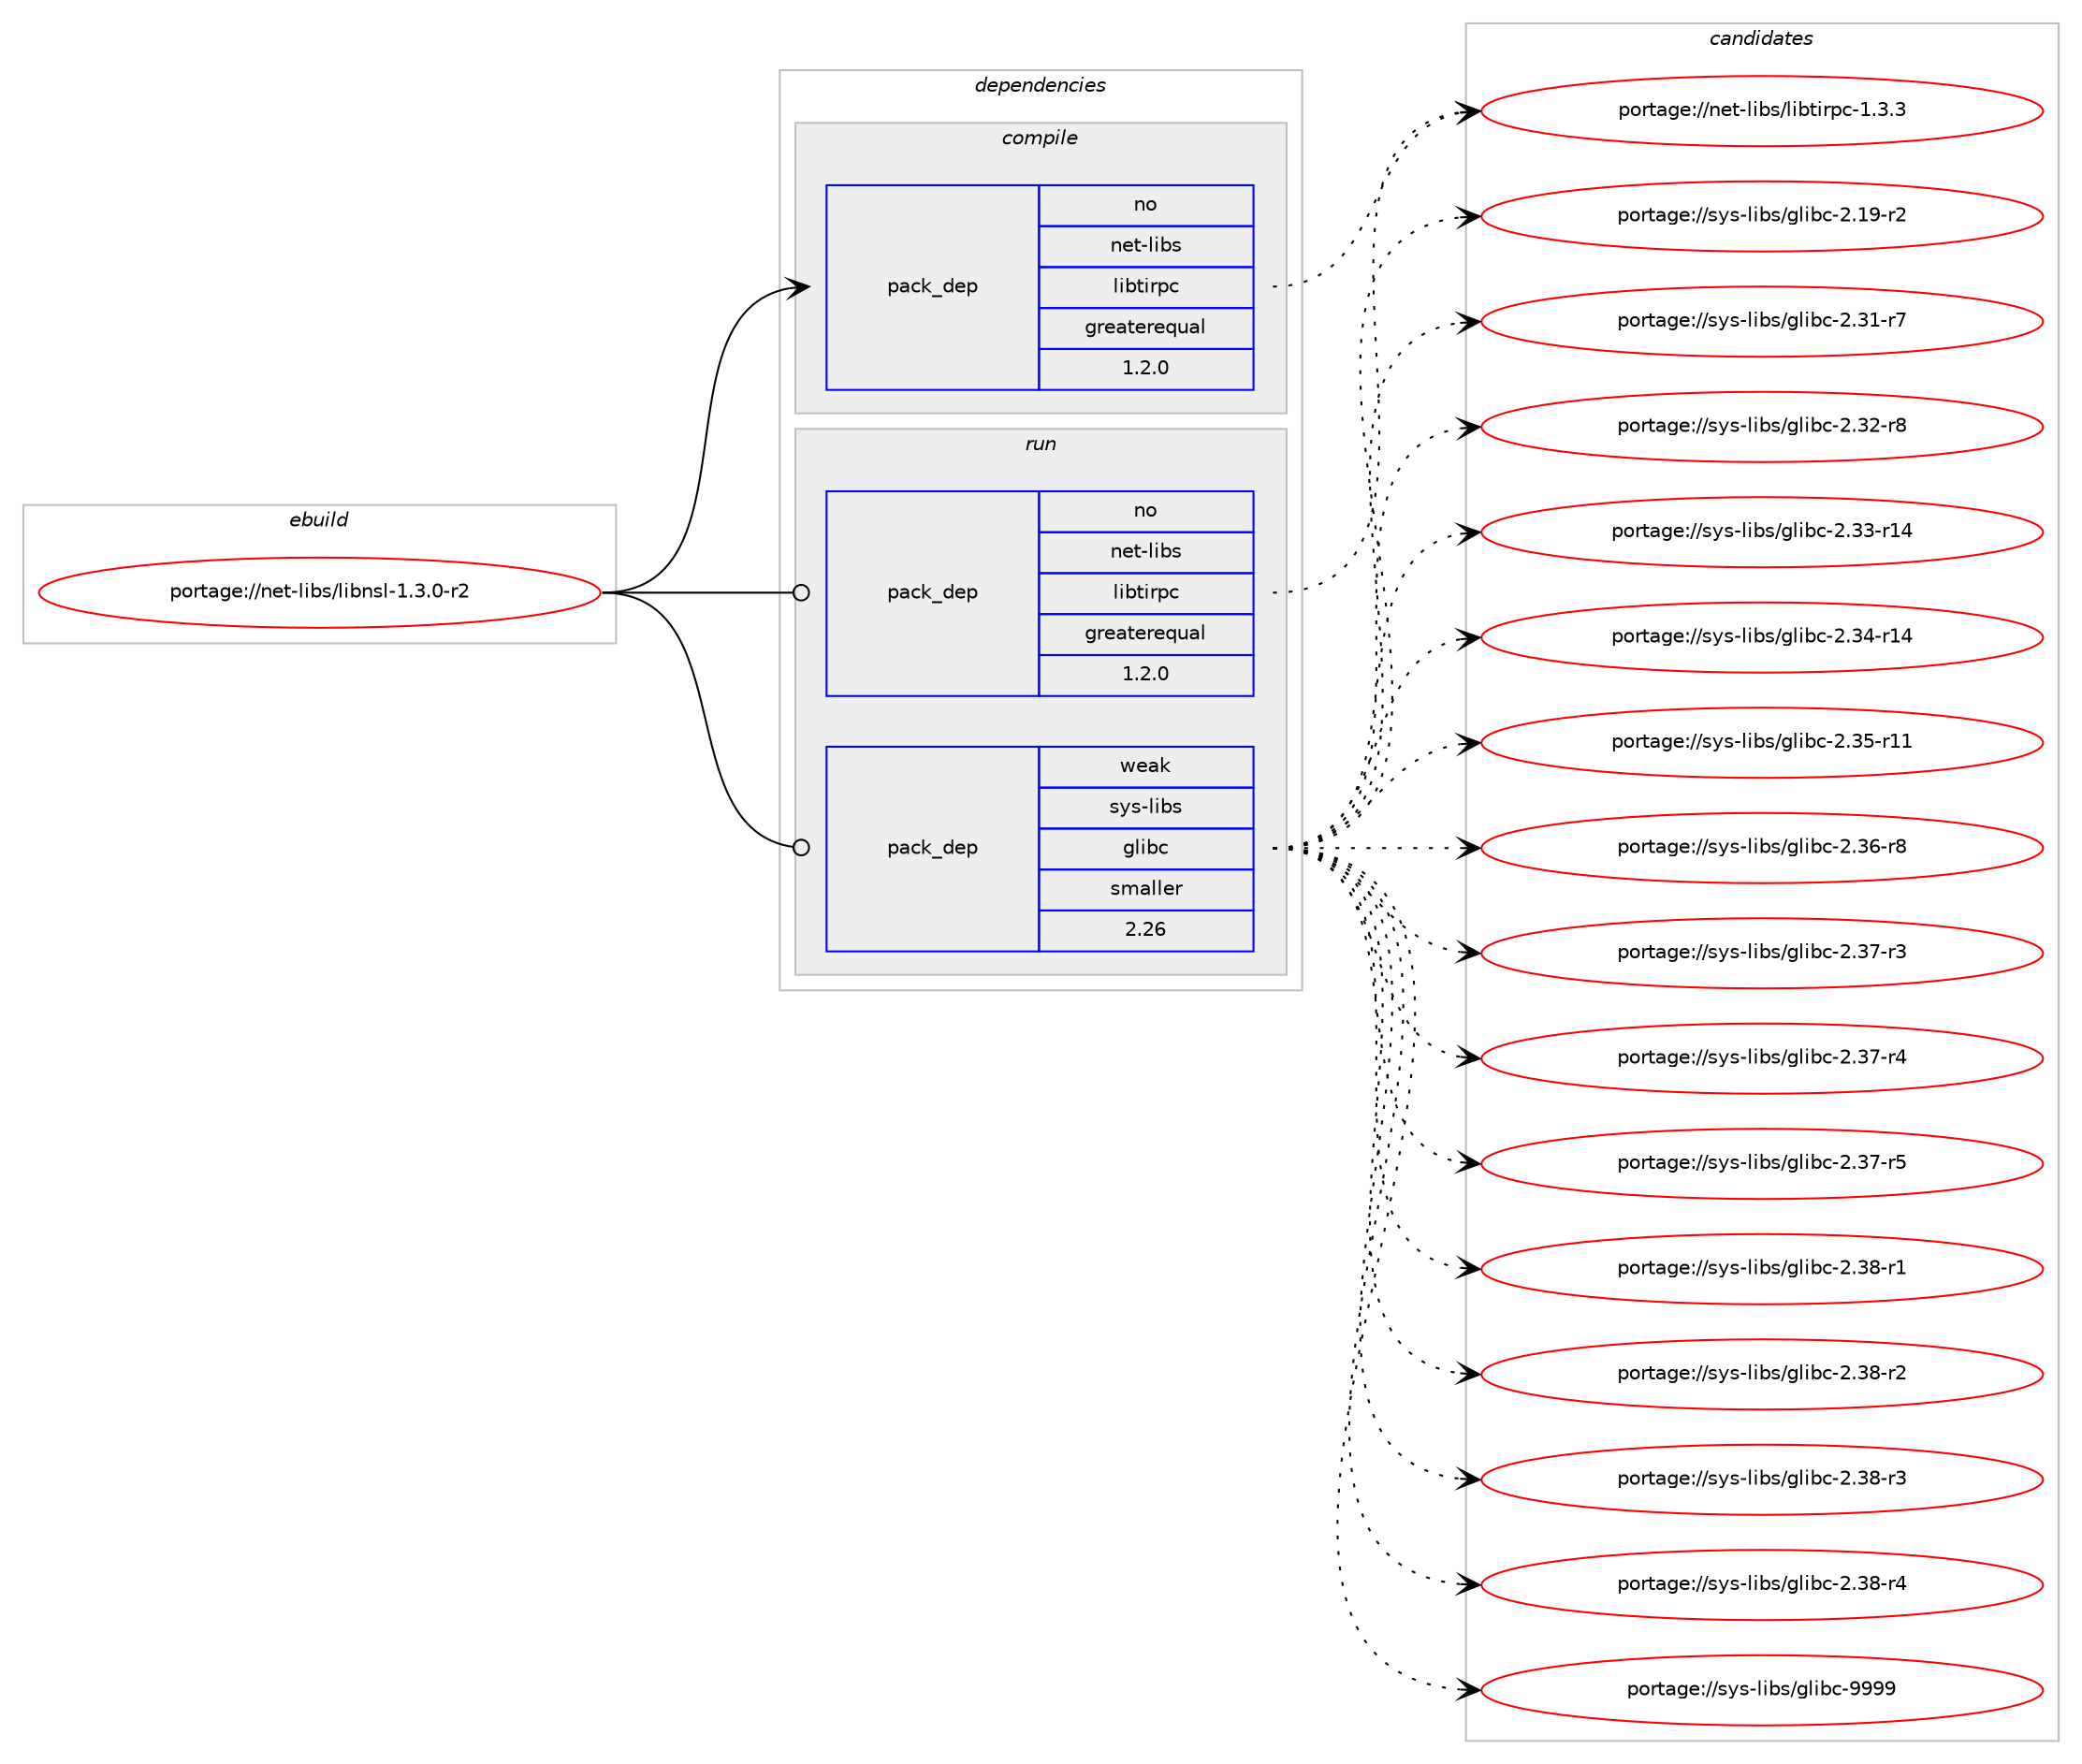 digraph prolog {

# *************
# Graph options
# *************

newrank=true;
concentrate=true;
compound=true;
graph [rankdir=LR,fontname=Helvetica,fontsize=10,ranksep=1.5];#, ranksep=2.5, nodesep=0.2];
edge  [arrowhead=vee];
node  [fontname=Helvetica,fontsize=10];

# **********
# The ebuild
# **********

subgraph cluster_leftcol {
color=gray;
rank=same;
label=<<i>ebuild</i>>;
id [label="portage://net-libs/libnsl-1.3.0-r2", color=red, width=4, href="../net-libs/libnsl-1.3.0-r2.svg"];
}

# ****************
# The dependencies
# ****************

subgraph cluster_midcol {
color=gray;
label=<<i>dependencies</i>>;
subgraph cluster_compile {
fillcolor="#eeeeee";
style=filled;
label=<<i>compile</i>>;
subgraph pack39 {
dependency139 [label=<<TABLE BORDER="0" CELLBORDER="1" CELLSPACING="0" CELLPADDING="4" WIDTH="220"><TR><TD ROWSPAN="6" CELLPADDING="30">pack_dep</TD></TR><TR><TD WIDTH="110">no</TD></TR><TR><TD>net-libs</TD></TR><TR><TD>libtirpc</TD></TR><TR><TD>greaterequal</TD></TR><TR><TD>1.2.0</TD></TR></TABLE>>, shape=none, color=blue];
}
id:e -> dependency139:w [weight=20,style="solid",arrowhead="vee"];
}
subgraph cluster_compileandrun {
fillcolor="#eeeeee";
style=filled;
label=<<i>compile and run</i>>;
}
subgraph cluster_run {
fillcolor="#eeeeee";
style=filled;
label=<<i>run</i>>;
subgraph pack40 {
dependency140 [label=<<TABLE BORDER="0" CELLBORDER="1" CELLSPACING="0" CELLPADDING="4" WIDTH="220"><TR><TD ROWSPAN="6" CELLPADDING="30">pack_dep</TD></TR><TR><TD WIDTH="110">no</TD></TR><TR><TD>net-libs</TD></TR><TR><TD>libtirpc</TD></TR><TR><TD>greaterequal</TD></TR><TR><TD>1.2.0</TD></TR></TABLE>>, shape=none, color=blue];
}
id:e -> dependency140:w [weight=20,style="solid",arrowhead="odot"];
subgraph pack41 {
dependency141 [label=<<TABLE BORDER="0" CELLBORDER="1" CELLSPACING="0" CELLPADDING="4" WIDTH="220"><TR><TD ROWSPAN="6" CELLPADDING="30">pack_dep</TD></TR><TR><TD WIDTH="110">weak</TD></TR><TR><TD>sys-libs</TD></TR><TR><TD>glibc</TD></TR><TR><TD>smaller</TD></TR><TR><TD>2.26</TD></TR></TABLE>>, shape=none, color=blue];
}
id:e -> dependency141:w [weight=20,style="solid",arrowhead="odot"];
}
}

# **************
# The candidates
# **************

subgraph cluster_choices {
rank=same;
color=gray;
label=<<i>candidates</i>>;

subgraph choice39 {
color=black;
nodesep=1;
choice1101011164510810598115471081059811610511411299454946514651 [label="portage://net-libs/libtirpc-1.3.3", color=red, width=4,href="../net-libs/libtirpc-1.3.3.svg"];
dependency139:e -> choice1101011164510810598115471081059811610511411299454946514651:w [style=dotted,weight="100"];
}
subgraph choice40 {
color=black;
nodesep=1;
choice1101011164510810598115471081059811610511411299454946514651 [label="portage://net-libs/libtirpc-1.3.3", color=red, width=4,href="../net-libs/libtirpc-1.3.3.svg"];
dependency140:e -> choice1101011164510810598115471081059811610511411299454946514651:w [style=dotted,weight="100"];
}
subgraph choice41 {
color=black;
nodesep=1;
choice115121115451081059811547103108105989945504649574511450 [label="portage://sys-libs/glibc-2.19-r2", color=red, width=4,href="../sys-libs/glibc-2.19-r2.svg"];
choice115121115451081059811547103108105989945504651494511455 [label="portage://sys-libs/glibc-2.31-r7", color=red, width=4,href="../sys-libs/glibc-2.31-r7.svg"];
choice115121115451081059811547103108105989945504651504511456 [label="portage://sys-libs/glibc-2.32-r8", color=red, width=4,href="../sys-libs/glibc-2.32-r8.svg"];
choice11512111545108105981154710310810598994550465151451144952 [label="portage://sys-libs/glibc-2.33-r14", color=red, width=4,href="../sys-libs/glibc-2.33-r14.svg"];
choice11512111545108105981154710310810598994550465152451144952 [label="portage://sys-libs/glibc-2.34-r14", color=red, width=4,href="../sys-libs/glibc-2.34-r14.svg"];
choice11512111545108105981154710310810598994550465153451144949 [label="portage://sys-libs/glibc-2.35-r11", color=red, width=4,href="../sys-libs/glibc-2.35-r11.svg"];
choice115121115451081059811547103108105989945504651544511456 [label="portage://sys-libs/glibc-2.36-r8", color=red, width=4,href="../sys-libs/glibc-2.36-r8.svg"];
choice115121115451081059811547103108105989945504651554511451 [label="portage://sys-libs/glibc-2.37-r3", color=red, width=4,href="../sys-libs/glibc-2.37-r3.svg"];
choice115121115451081059811547103108105989945504651554511452 [label="portage://sys-libs/glibc-2.37-r4", color=red, width=4,href="../sys-libs/glibc-2.37-r4.svg"];
choice115121115451081059811547103108105989945504651554511453 [label="portage://sys-libs/glibc-2.37-r5", color=red, width=4,href="../sys-libs/glibc-2.37-r5.svg"];
choice115121115451081059811547103108105989945504651564511449 [label="portage://sys-libs/glibc-2.38-r1", color=red, width=4,href="../sys-libs/glibc-2.38-r1.svg"];
choice115121115451081059811547103108105989945504651564511450 [label="portage://sys-libs/glibc-2.38-r2", color=red, width=4,href="../sys-libs/glibc-2.38-r2.svg"];
choice115121115451081059811547103108105989945504651564511451 [label="portage://sys-libs/glibc-2.38-r3", color=red, width=4,href="../sys-libs/glibc-2.38-r3.svg"];
choice115121115451081059811547103108105989945504651564511452 [label="portage://sys-libs/glibc-2.38-r4", color=red, width=4,href="../sys-libs/glibc-2.38-r4.svg"];
choice11512111545108105981154710310810598994557575757 [label="portage://sys-libs/glibc-9999", color=red, width=4,href="../sys-libs/glibc-9999.svg"];
dependency141:e -> choice115121115451081059811547103108105989945504649574511450:w [style=dotted,weight="100"];
dependency141:e -> choice115121115451081059811547103108105989945504651494511455:w [style=dotted,weight="100"];
dependency141:e -> choice115121115451081059811547103108105989945504651504511456:w [style=dotted,weight="100"];
dependency141:e -> choice11512111545108105981154710310810598994550465151451144952:w [style=dotted,weight="100"];
dependency141:e -> choice11512111545108105981154710310810598994550465152451144952:w [style=dotted,weight="100"];
dependency141:e -> choice11512111545108105981154710310810598994550465153451144949:w [style=dotted,weight="100"];
dependency141:e -> choice115121115451081059811547103108105989945504651544511456:w [style=dotted,weight="100"];
dependency141:e -> choice115121115451081059811547103108105989945504651554511451:w [style=dotted,weight="100"];
dependency141:e -> choice115121115451081059811547103108105989945504651554511452:w [style=dotted,weight="100"];
dependency141:e -> choice115121115451081059811547103108105989945504651554511453:w [style=dotted,weight="100"];
dependency141:e -> choice115121115451081059811547103108105989945504651564511449:w [style=dotted,weight="100"];
dependency141:e -> choice115121115451081059811547103108105989945504651564511450:w [style=dotted,weight="100"];
dependency141:e -> choice115121115451081059811547103108105989945504651564511451:w [style=dotted,weight="100"];
dependency141:e -> choice115121115451081059811547103108105989945504651564511452:w [style=dotted,weight="100"];
dependency141:e -> choice11512111545108105981154710310810598994557575757:w [style=dotted,weight="100"];
}
}

}
